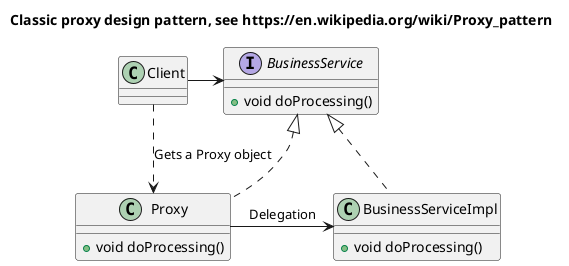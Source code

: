 @startuml
title
 Classic proxy design pattern, see https://en.wikipedia.org/wiki/Proxy_pattern
end title

interface BusinessService {
    + void doProcessing()
}

class BusinessServiceImpl implements BusinessService {
    + void doProcessing()
}

class Proxy implements BusinessService {
    + void doProcessing()
}

class Client {

}

Proxy -> BusinessServiceImpl : Delegation
Client -> BusinessService
Client ..> Proxy : Gets a Proxy object

@enduml
